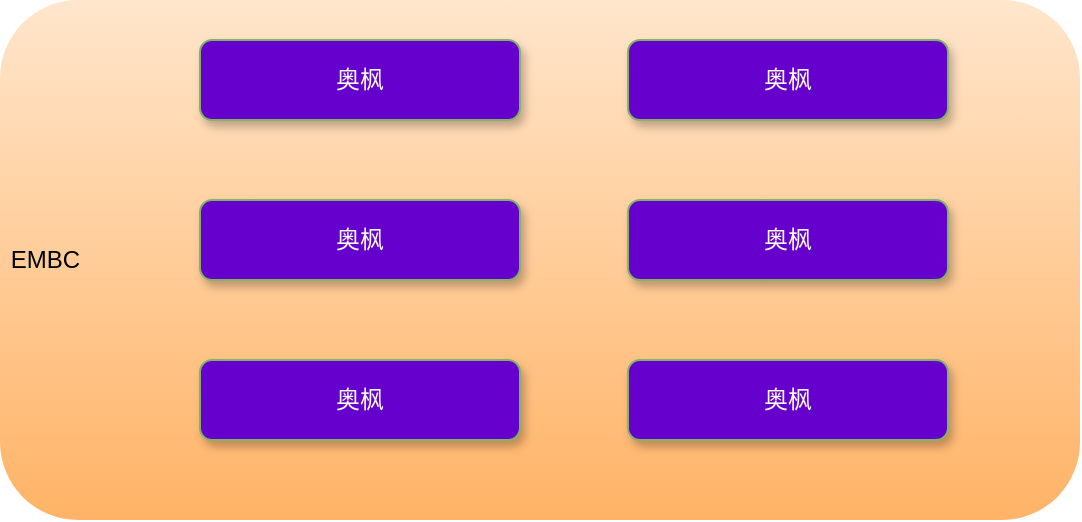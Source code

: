 <mxfile version="20.8.10" type="github">
  <diagram name="第 1 页" id="7OnXvsA5R5d6FDzevD2J">
    <mxGraphModel dx="794" dy="508" grid="1" gridSize="10" guides="1" tooltips="1" connect="1" arrows="1" fold="1" page="1" pageScale="1" pageWidth="827" pageHeight="1169" math="0" shadow="0">
      <root>
        <mxCell id="0" />
        <mxCell id="1" parent="0" />
        <mxCell id="oyMJ-tuS_vlnKStF2W_l-5" value="&lt;div style=&quot;&quot;&gt;&lt;span style=&quot;background-color: initial;&quot;&gt;&lt;span style=&quot;white-space: pre;&quot;&gt;	&lt;/span&gt;EMBC&lt;/span&gt;&lt;/div&gt;" style="rounded=1;whiteSpace=wrap;html=1;fillColor=#ffe6cc;strokeColor=none;fillStyle=auto;gradientColor=#FFB366;glass=0;align=left;" vertex="1" parent="1">
          <mxGeometry x="100" y="280" width="540" height="260" as="geometry" />
        </mxCell>
        <mxCell id="oyMJ-tuS_vlnKStF2W_l-6" value="&lt;font style=&quot;&quot; color=&quot;#ffffff&quot;&gt;奥枫&lt;/font&gt;" style="rounded=1;whiteSpace=wrap;html=1;shadow=1;glass=0;fillStyle=auto;fontFamily=Helvetica;fontSize=12;fillColor=#6600CC;strokeColor=#82b366;gradientColor=none;labelBackgroundColor=none;" vertex="1" parent="1">
          <mxGeometry x="200" y="300" width="160" height="40" as="geometry" />
        </mxCell>
        <mxCell id="oyMJ-tuS_vlnKStF2W_l-8" value="&lt;font style=&quot;&quot; color=&quot;#ffffff&quot;&gt;奥枫&lt;/font&gt;" style="rounded=1;whiteSpace=wrap;html=1;shadow=1;glass=0;fillStyle=auto;fontFamily=Helvetica;fontSize=12;fillColor=#6600CC;strokeColor=#82b366;gradientColor=none;labelBackgroundColor=none;" vertex="1" parent="1">
          <mxGeometry x="414" y="300" width="160" height="40" as="geometry" />
        </mxCell>
        <mxCell id="oyMJ-tuS_vlnKStF2W_l-9" value="&lt;font style=&quot;&quot; color=&quot;#ffffff&quot;&gt;奥枫&lt;/font&gt;" style="rounded=1;whiteSpace=wrap;html=1;shadow=1;glass=0;fillStyle=auto;fontFamily=Helvetica;fontSize=12;fillColor=#6600CC;strokeColor=#82b366;gradientColor=none;labelBackgroundColor=none;" vertex="1" parent="1">
          <mxGeometry x="200" y="380" width="160" height="40" as="geometry" />
        </mxCell>
        <mxCell id="oyMJ-tuS_vlnKStF2W_l-10" value="&lt;font style=&quot;&quot; color=&quot;#ffffff&quot;&gt;奥枫&lt;/font&gt;" style="rounded=1;whiteSpace=wrap;html=1;shadow=1;glass=0;fillStyle=auto;fontFamily=Helvetica;fontSize=12;fillColor=#6600CC;strokeColor=#82b366;gradientColor=none;labelBackgroundColor=none;" vertex="1" parent="1">
          <mxGeometry x="414" y="380" width="160" height="40" as="geometry" />
        </mxCell>
        <mxCell id="oyMJ-tuS_vlnKStF2W_l-11" value="&lt;font style=&quot;&quot; color=&quot;#ffffff&quot;&gt;奥枫&lt;/font&gt;" style="rounded=1;whiteSpace=wrap;html=1;shadow=1;glass=0;fillStyle=auto;fontFamily=Helvetica;fontSize=12;fillColor=#6600CC;strokeColor=#82b366;gradientColor=none;labelBackgroundColor=none;" vertex="1" parent="1">
          <mxGeometry x="200" y="460" width="160" height="40" as="geometry" />
        </mxCell>
        <mxCell id="oyMJ-tuS_vlnKStF2W_l-12" value="&lt;font style=&quot;&quot; color=&quot;#ffffff&quot;&gt;奥枫&lt;/font&gt;" style="rounded=1;whiteSpace=wrap;html=1;shadow=1;glass=0;fillStyle=auto;fontFamily=Helvetica;fontSize=12;fillColor=#6600CC;strokeColor=#82b366;gradientColor=none;labelBackgroundColor=none;" vertex="1" parent="1">
          <mxGeometry x="414" y="460" width="160" height="40" as="geometry" />
        </mxCell>
      </root>
    </mxGraphModel>
  </diagram>
</mxfile>
